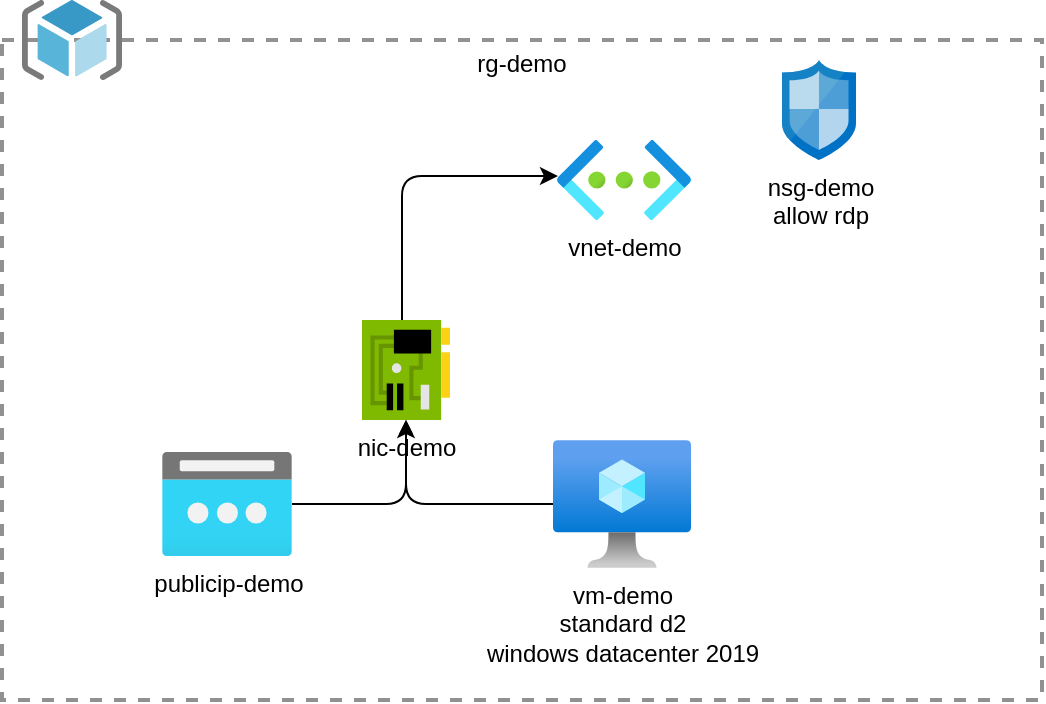 <mxfile>
    <diagram id="DtmwJ5mVeYVFGNRmjVFp" name="Page-1">
        <mxGraphModel dx="942" dy="632" grid="1" gridSize="10" guides="1" tooltips="1" connect="1" arrows="1" fold="1" page="1" pageScale="1" pageWidth="827" pageHeight="1169" math="0" shadow="0">
            <root>
                <mxCell id="0"/>
                <mxCell id="1" parent="0"/>
                <mxCell id="2" value="rg-demo" style="fontStyle=0;verticalAlign=top;align=center;spacingTop=-2;fillColor=none;rounded=0;whiteSpace=wrap;html=1;strokeColor=#919191;strokeWidth=2;dashed=1;container=1;collapsible=0;expand=0;recursiveResize=0;" vertex="1" parent="1">
                    <mxGeometry x="120" y="110" width="520" height="330" as="geometry"/>
                </mxCell>
                <mxCell id="8" style="edgeStyle=orthogonalEdgeStyle;html=1;" edge="1" parent="2" source="4" target="5">
                    <mxGeometry relative="1" as="geometry"/>
                </mxCell>
                <mxCell id="4" value="vm-demo&lt;br&gt;standard d2&lt;br&gt;windows datacenter 2019&lt;br&gt;" style="aspect=fixed;html=1;points=[];align=center;image;fontSize=12;image=img/lib/azure2/compute/Virtual_Machine.svg;" vertex="1" parent="2">
                    <mxGeometry x="275.5" y="200" width="69" height="64" as="geometry"/>
                </mxCell>
                <mxCell id="10" style="edgeStyle=orthogonalEdgeStyle;html=1;entryX=0.007;entryY=0.45;entryDx=0;entryDy=0;entryPerimeter=0;" edge="1" parent="2" source="5" target="9">
                    <mxGeometry relative="1" as="geometry">
                        <Array as="points">
                            <mxPoint x="200" y="68"/>
                        </Array>
                    </mxGeometry>
                </mxCell>
                <mxCell id="5" value="nic-demo" style="sketch=0;aspect=fixed;html=1;points=[];align=center;image;fontSize=12;image=img/lib/mscae/NetworkInterfaceCard.svg;" vertex="1" parent="2">
                    <mxGeometry x="180" y="140" width="44" height="50" as="geometry"/>
                </mxCell>
                <mxCell id="9" value="vnet-demo" style="aspect=fixed;html=1;points=[];align=center;image;fontSize=12;image=img/lib/azure2/networking/Virtual_Networks.svg;" vertex="1" parent="2">
                    <mxGeometry x="277.5" y="50" width="67" height="40" as="geometry"/>
                </mxCell>
                <mxCell id="12" style="edgeStyle=orthogonalEdgeStyle;html=1;" edge="1" parent="2" source="11" target="5">
                    <mxGeometry relative="1" as="geometry"/>
                </mxCell>
                <mxCell id="11" value="publicip-demo" style="aspect=fixed;html=1;points=[];align=center;image;fontSize=12;image=img/lib/azure2/networking/Public_IP_Addresses.svg;" vertex="1" parent="2">
                    <mxGeometry x="80" y="206" width="65" height="52" as="geometry"/>
                </mxCell>
                <mxCell id="13" value="nsg-demo&lt;br&gt;allow rdp" style="sketch=0;aspect=fixed;html=1;points=[];align=center;image;fontSize=12;image=img/lib/mscae/Network_Security_Groups_Classic.svg;" vertex="1" parent="2">
                    <mxGeometry x="390" y="10" width="37" height="50" as="geometry"/>
                </mxCell>
                <mxCell id="3" value="" style="sketch=0;aspect=fixed;html=1;points=[];align=center;image;fontSize=12;image=img/lib/mscae/ResourceGroup.svg;" vertex="1" parent="1">
                    <mxGeometry x="130" y="90" width="50" height="40" as="geometry"/>
                </mxCell>
            </root>
        </mxGraphModel>
    </diagram>
</mxfile>